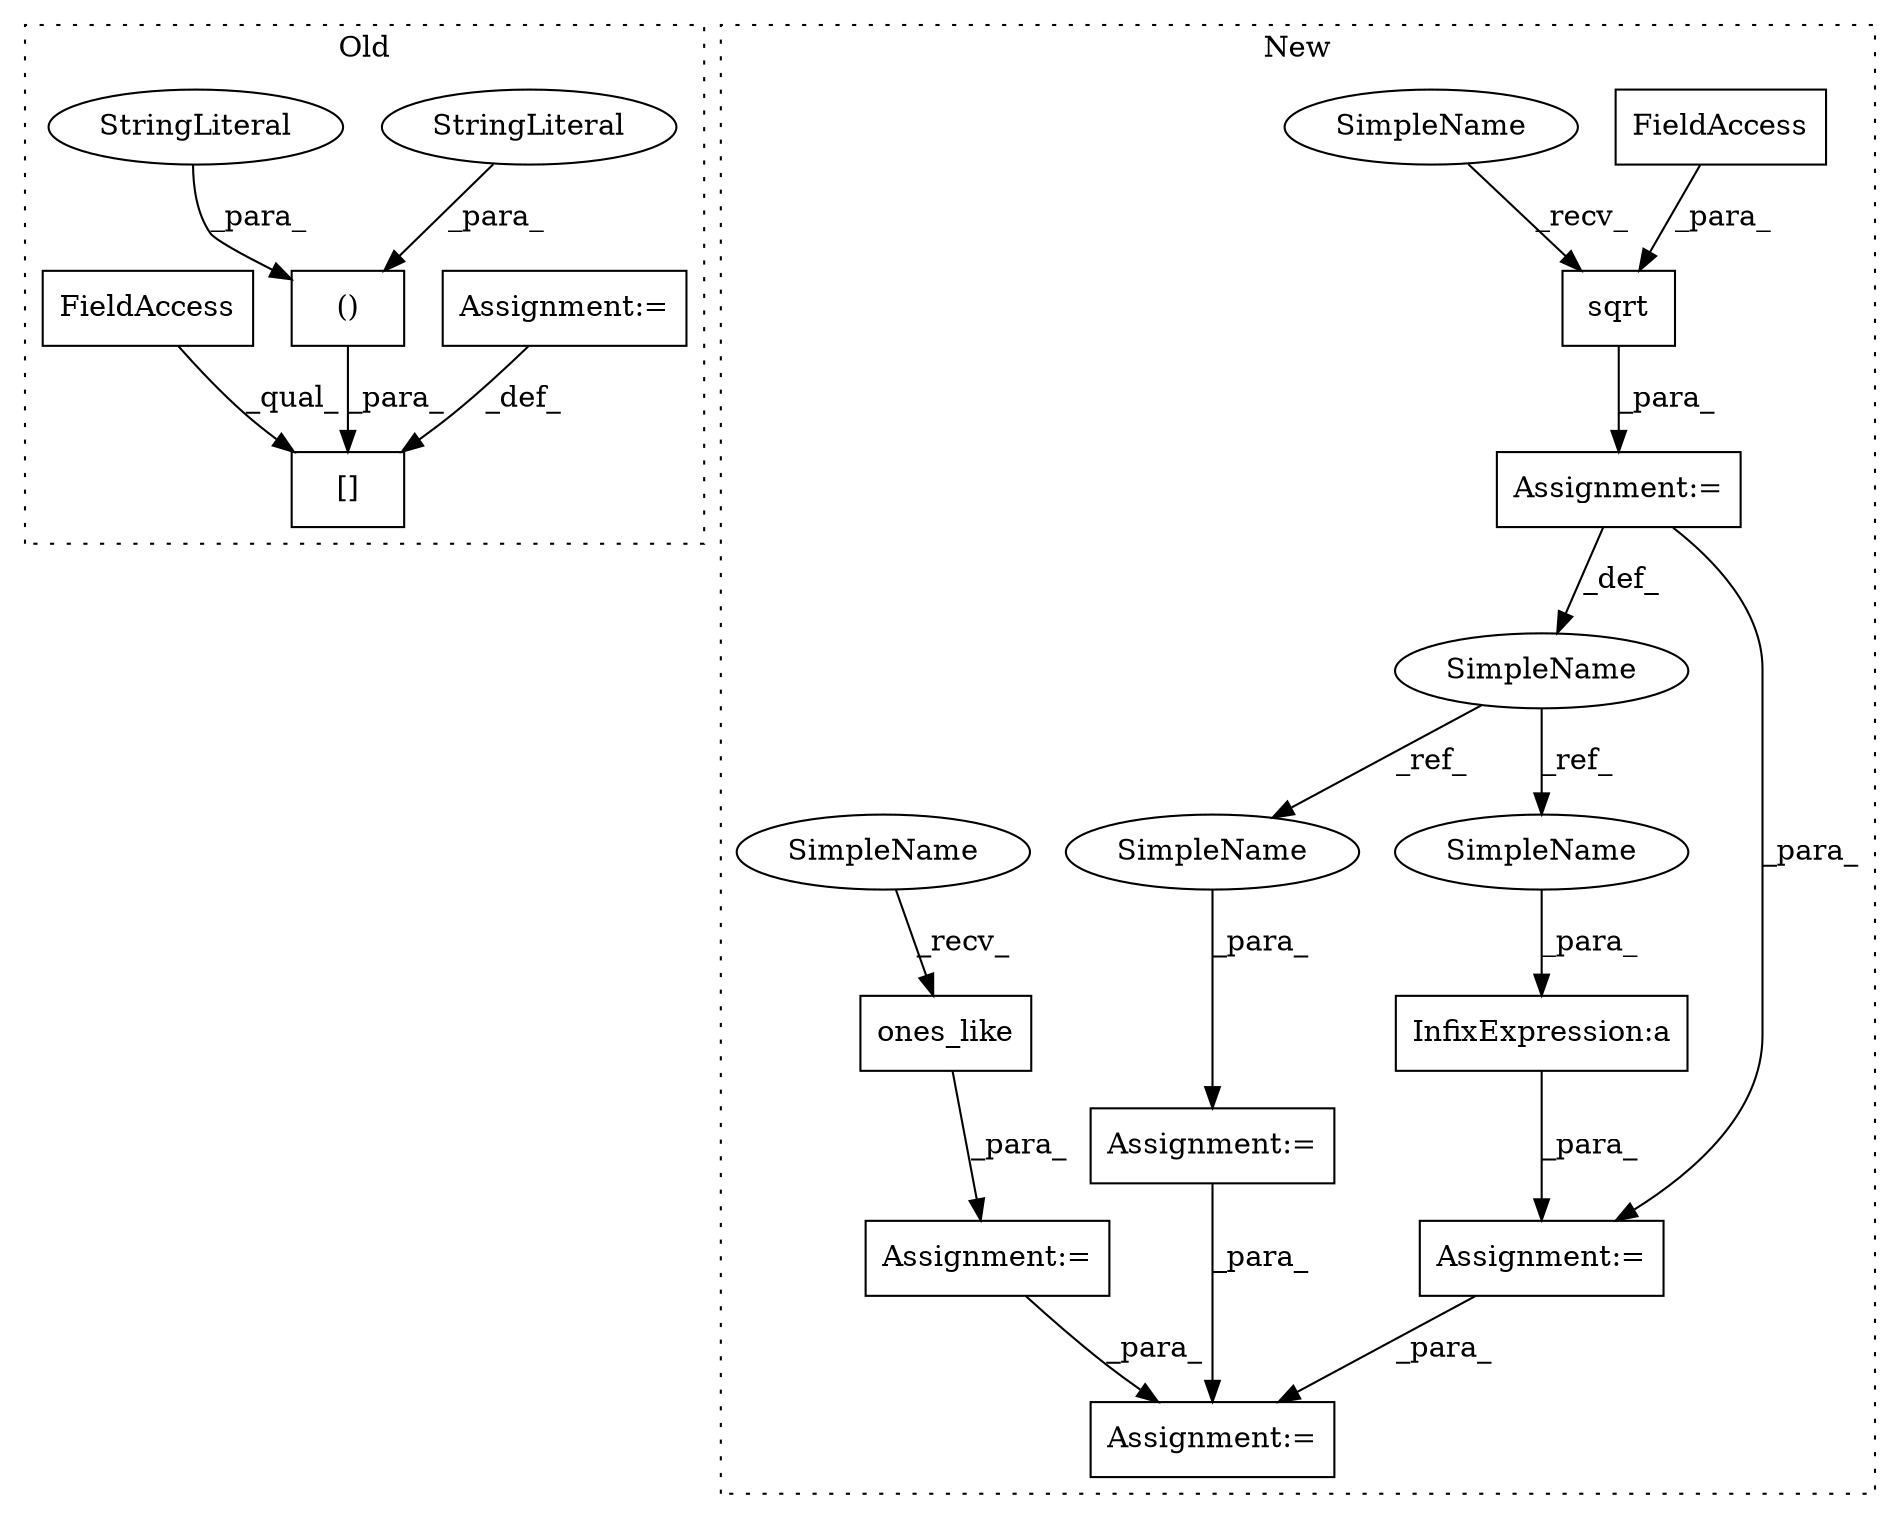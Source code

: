 digraph G {
subgraph cluster0 {
1 [label="()" a="106" s="4020" l="45" shape="box"];
5 [label="StringLiteral" a="45" s="4020" l="16" shape="ellipse"];
6 [label="[]" a="2" s="4008,4065" l="12,2" shape="box"];
8 [label="Assignment:=" a="7" s="4067" l="1" shape="box"];
9 [label="StringLiteral" a="45" s="4049" l="16" shape="ellipse"];
12 [label="FieldAccess" a="22" s="4008" l="6" shape="box"];
label = "Old";
style="dotted";
}
subgraph cluster1 {
2 [label="sqrt" a="32" s="4124,4137" l="5,1" shape="box"];
3 [label="Assignment:=" a="7" s="4214" l="1" shape="box"];
4 [label="InfixExpression:a" a="27" s="4180" l="3" shape="box"];
7 [label="Assignment:=" a="7" s="4117" l="1" shape="box"];
10 [label="ones_like" a="32" s="4152,4163" l="10,1" shape="box"];
11 [label="FieldAccess" a="22" s="4129" l="8" shape="box"];
13 [label="SimpleName" a="42" s="4111" l="6" shape="ellipse"];
14 [label="Assignment:=" a="7" s="4200" l="1" shape="box"];
15 [label="Assignment:=" a="7" s="4172" l="1" shape="box"];
16 [label="Assignment:=" a="7" s="4145" l="1" shape="box"];
17 [label="SimpleName" a="42" s="4118" l="5" shape="ellipse"];
18 [label="SimpleName" a="42" s="4146" l="5" shape="ellipse"];
19 [label="SimpleName" a="42" s="4201" l="6" shape="ellipse"];
20 [label="SimpleName" a="42" s="4174" l="6" shape="ellipse"];
label = "New";
style="dotted";
}
1 -> 6 [label="_para_"];
2 -> 7 [label="_para_"];
4 -> 15 [label="_para_"];
5 -> 1 [label="_para_"];
7 -> 15 [label="_para_"];
7 -> 13 [label="_def_"];
8 -> 6 [label="_def_"];
9 -> 1 [label="_para_"];
10 -> 16 [label="_para_"];
11 -> 2 [label="_para_"];
12 -> 6 [label="_qual_"];
13 -> 19 [label="_ref_"];
13 -> 20 [label="_ref_"];
14 -> 3 [label="_para_"];
15 -> 3 [label="_para_"];
16 -> 3 [label="_para_"];
17 -> 2 [label="_recv_"];
18 -> 10 [label="_recv_"];
19 -> 14 [label="_para_"];
20 -> 4 [label="_para_"];
}